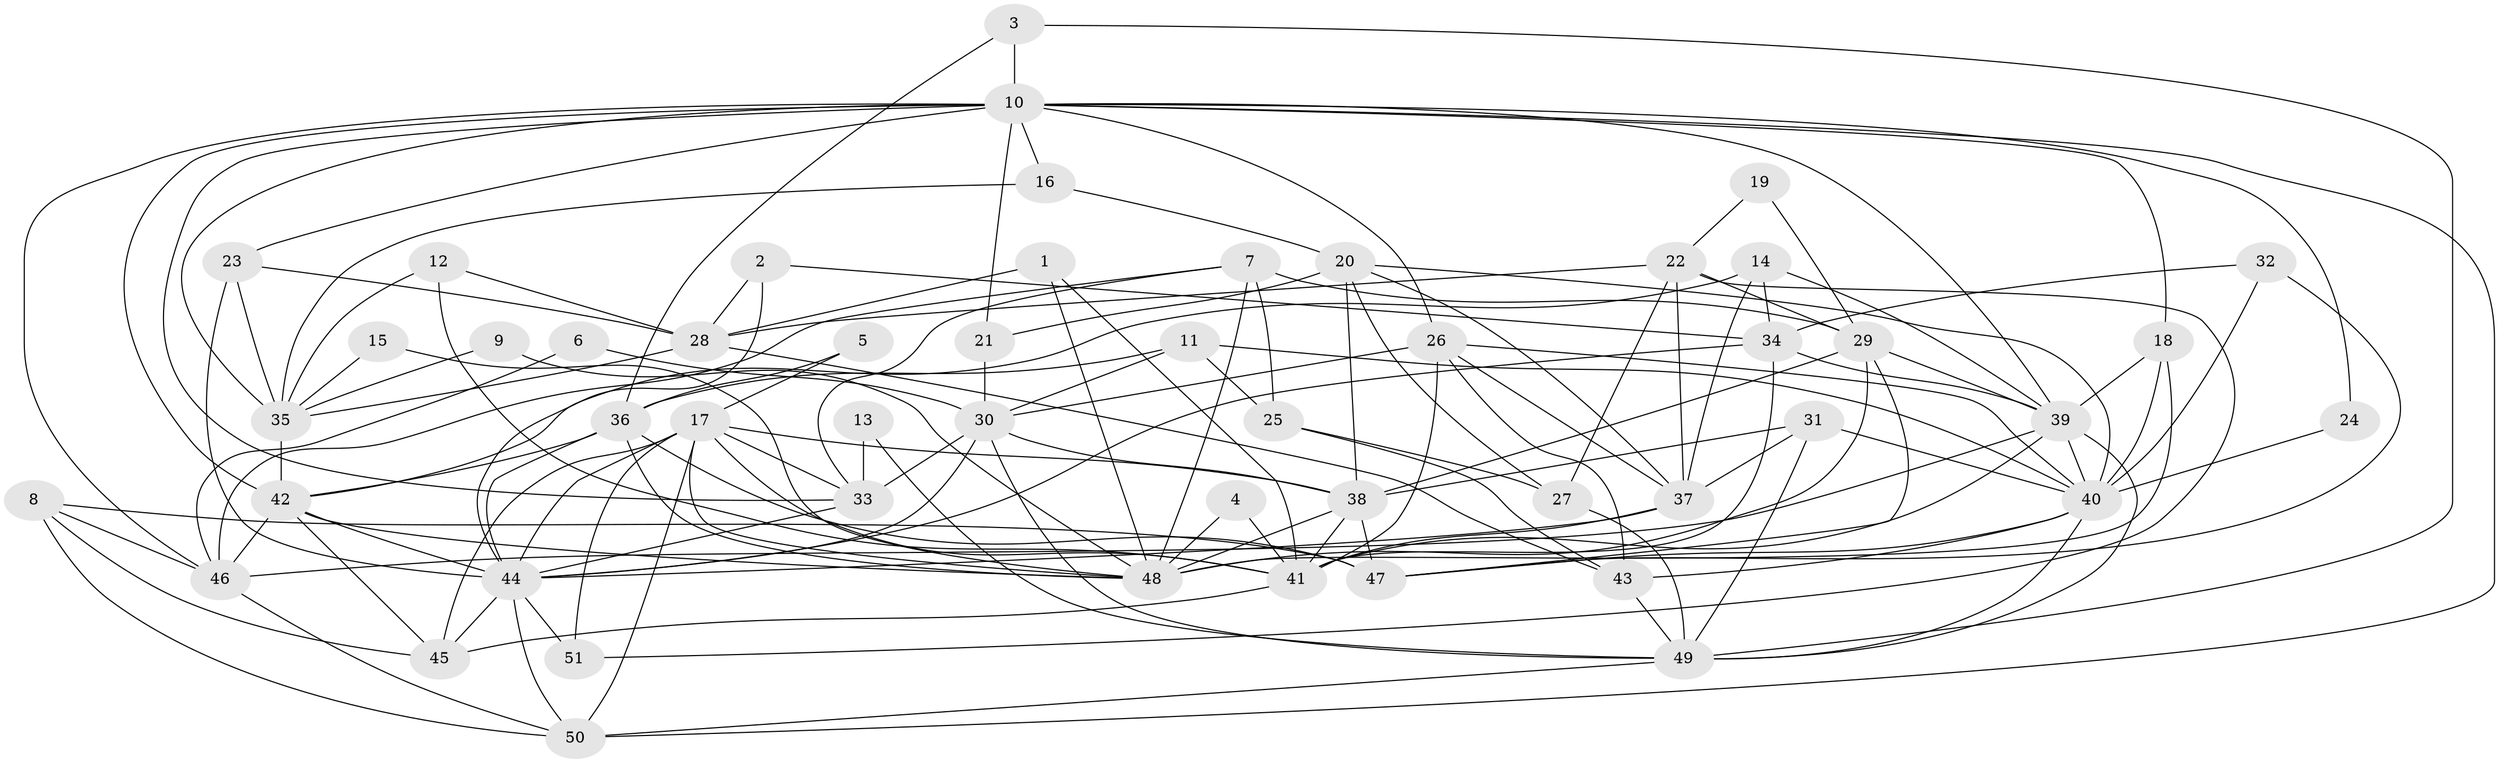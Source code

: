 // original degree distribution, {3: 0.29411764705882354, 5: 0.18627450980392157, 2: 0.12745098039215685, 4: 0.23529411764705882, 6: 0.10784313725490197, 7: 0.049019607843137254}
// Generated by graph-tools (version 1.1) at 2025/26/03/09/25 03:26:22]
// undirected, 51 vertices, 140 edges
graph export_dot {
graph [start="1"]
  node [color=gray90,style=filled];
  1;
  2;
  3;
  4;
  5;
  6;
  7;
  8;
  9;
  10;
  11;
  12;
  13;
  14;
  15;
  16;
  17;
  18;
  19;
  20;
  21;
  22;
  23;
  24;
  25;
  26;
  27;
  28;
  29;
  30;
  31;
  32;
  33;
  34;
  35;
  36;
  37;
  38;
  39;
  40;
  41;
  42;
  43;
  44;
  45;
  46;
  47;
  48;
  49;
  50;
  51;
  1 -- 28 [weight=1.0];
  1 -- 41 [weight=1.0];
  1 -- 48 [weight=1.0];
  2 -- 28 [weight=1.0];
  2 -- 34 [weight=1.0];
  2 -- 44 [weight=1.0];
  3 -- 10 [weight=1.0];
  3 -- 36 [weight=1.0];
  3 -- 49 [weight=1.0];
  4 -- 41 [weight=1.0];
  4 -- 48 [weight=1.0];
  5 -- 17 [weight=1.0];
  5 -- 36 [weight=1.0];
  6 -- 30 [weight=1.0];
  6 -- 46 [weight=1.0];
  7 -- 25 [weight=1.0];
  7 -- 29 [weight=1.0];
  7 -- 33 [weight=1.0];
  7 -- 46 [weight=1.0];
  7 -- 48 [weight=1.0];
  8 -- 45 [weight=1.0];
  8 -- 46 [weight=1.0];
  8 -- 47 [weight=1.0];
  8 -- 50 [weight=1.0];
  9 -- 35 [weight=1.0];
  9 -- 48 [weight=1.0];
  10 -- 16 [weight=1.0];
  10 -- 18 [weight=1.0];
  10 -- 21 [weight=1.0];
  10 -- 23 [weight=2.0];
  10 -- 24 [weight=1.0];
  10 -- 26 [weight=2.0];
  10 -- 33 [weight=1.0];
  10 -- 35 [weight=1.0];
  10 -- 39 [weight=1.0];
  10 -- 42 [weight=1.0];
  10 -- 46 [weight=1.0];
  10 -- 50 [weight=1.0];
  11 -- 25 [weight=1.0];
  11 -- 30 [weight=1.0];
  11 -- 36 [weight=1.0];
  11 -- 40 [weight=1.0];
  12 -- 28 [weight=1.0];
  12 -- 35 [weight=1.0];
  12 -- 41 [weight=1.0];
  13 -- 33 [weight=1.0];
  13 -- 49 [weight=1.0];
  14 -- 34 [weight=1.0];
  14 -- 37 [weight=1.0];
  14 -- 39 [weight=1.0];
  14 -- 42 [weight=1.0];
  15 -- 35 [weight=1.0];
  15 -- 48 [weight=2.0];
  16 -- 20 [weight=1.0];
  16 -- 35 [weight=1.0];
  17 -- 33 [weight=1.0];
  17 -- 38 [weight=1.0];
  17 -- 41 [weight=1.0];
  17 -- 44 [weight=1.0];
  17 -- 45 [weight=1.0];
  17 -- 48 [weight=1.0];
  17 -- 50 [weight=1.0];
  17 -- 51 [weight=1.0];
  18 -- 39 [weight=1.0];
  18 -- 40 [weight=2.0];
  18 -- 48 [weight=1.0];
  19 -- 22 [weight=1.0];
  19 -- 29 [weight=1.0];
  20 -- 21 [weight=1.0];
  20 -- 27 [weight=1.0];
  20 -- 37 [weight=1.0];
  20 -- 38 [weight=1.0];
  20 -- 40 [weight=1.0];
  21 -- 30 [weight=1.0];
  22 -- 27 [weight=1.0];
  22 -- 28 [weight=1.0];
  22 -- 29 [weight=1.0];
  22 -- 37 [weight=1.0];
  22 -- 51 [weight=1.0];
  23 -- 28 [weight=1.0];
  23 -- 35 [weight=1.0];
  23 -- 44 [weight=1.0];
  24 -- 40 [weight=2.0];
  25 -- 27 [weight=1.0];
  25 -- 43 [weight=1.0];
  26 -- 30 [weight=1.0];
  26 -- 37 [weight=1.0];
  26 -- 40 [weight=1.0];
  26 -- 41 [weight=1.0];
  26 -- 43 [weight=2.0];
  27 -- 49 [weight=1.0];
  28 -- 35 [weight=1.0];
  28 -- 43 [weight=1.0];
  29 -- 38 [weight=1.0];
  29 -- 39 [weight=2.0];
  29 -- 47 [weight=1.0];
  29 -- 48 [weight=1.0];
  30 -- 33 [weight=1.0];
  30 -- 38 [weight=1.0];
  30 -- 44 [weight=1.0];
  30 -- 49 [weight=1.0];
  31 -- 37 [weight=1.0];
  31 -- 38 [weight=1.0];
  31 -- 40 [weight=1.0];
  31 -- 49 [weight=1.0];
  32 -- 34 [weight=1.0];
  32 -- 40 [weight=1.0];
  32 -- 47 [weight=1.0];
  33 -- 44 [weight=1.0];
  34 -- 39 [weight=1.0];
  34 -- 41 [weight=1.0];
  34 -- 44 [weight=1.0];
  35 -- 42 [weight=1.0];
  36 -- 42 [weight=1.0];
  36 -- 44 [weight=2.0];
  36 -- 47 [weight=2.0];
  36 -- 48 [weight=1.0];
  37 -- 41 [weight=1.0];
  37 -- 44 [weight=1.0];
  38 -- 41 [weight=2.0];
  38 -- 47 [weight=1.0];
  38 -- 48 [weight=1.0];
  39 -- 40 [weight=1.0];
  39 -- 41 [weight=1.0];
  39 -- 46 [weight=1.0];
  39 -- 49 [weight=1.0];
  40 -- 43 [weight=1.0];
  40 -- 47 [weight=1.0];
  40 -- 49 [weight=1.0];
  41 -- 45 [weight=2.0];
  42 -- 44 [weight=1.0];
  42 -- 45 [weight=1.0];
  42 -- 46 [weight=1.0];
  42 -- 48 [weight=1.0];
  43 -- 49 [weight=1.0];
  44 -- 45 [weight=1.0];
  44 -- 50 [weight=1.0];
  44 -- 51 [weight=2.0];
  46 -- 50 [weight=1.0];
  49 -- 50 [weight=1.0];
}
